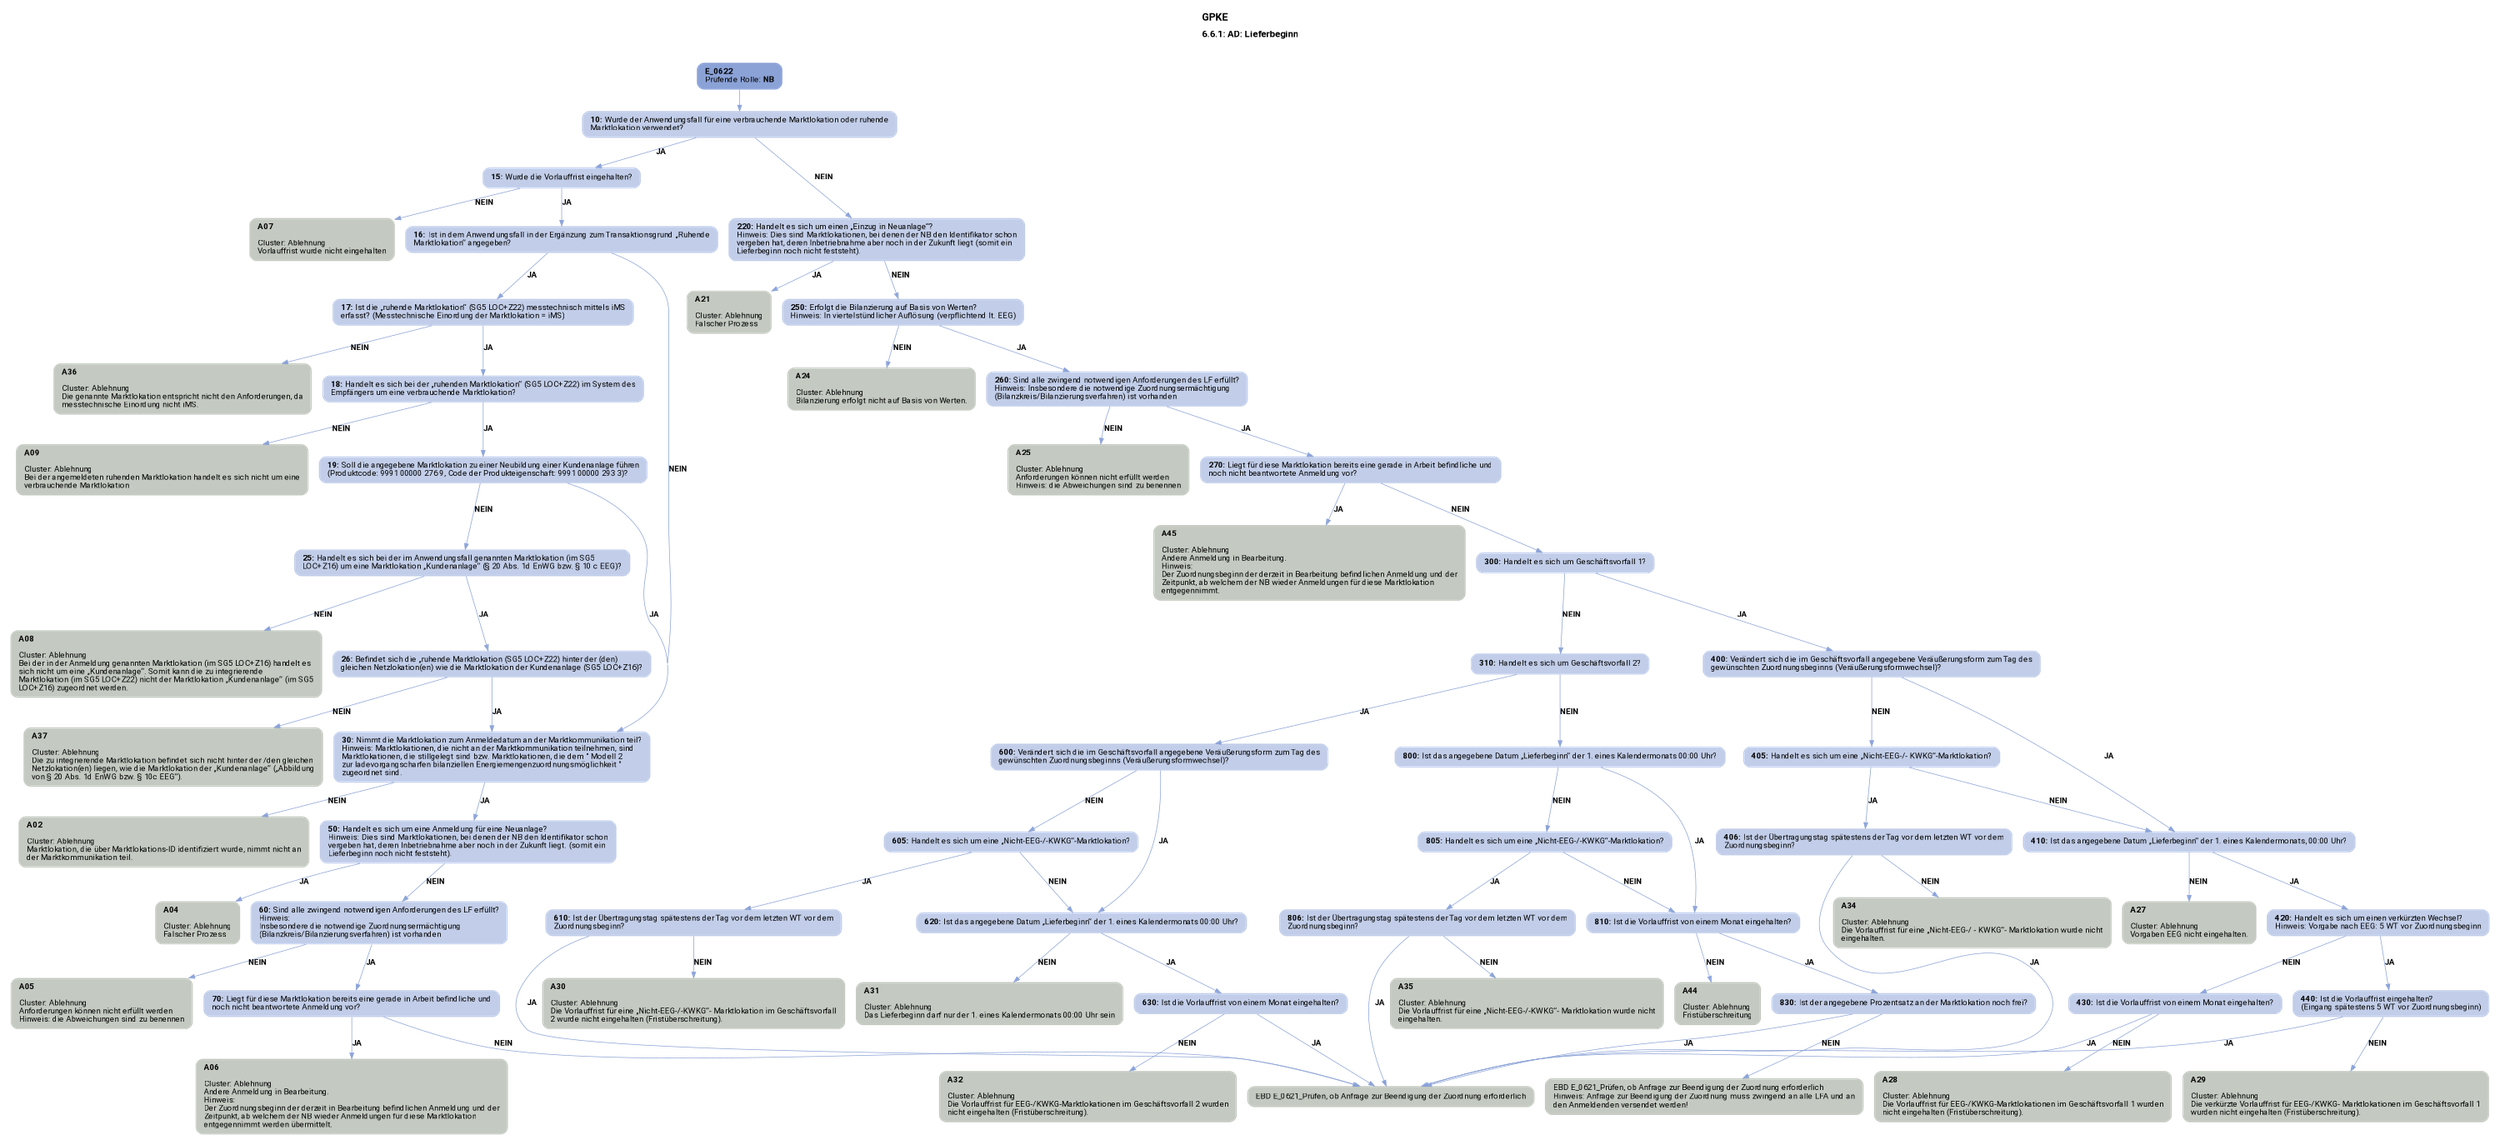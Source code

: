 digraph D {
    labelloc="t";
    label=<<B><FONT POINT-SIZE="18">GPKE</FONT></B><BR align="left"/><BR/><B><FONT POINT-SIZE="16">6.6.1: AD: Lieferbeginn</FONT></B><BR align="left"/><BR/><BR/><BR/>>;
    ratio="compress";
    concentrate=true;
    pack=true;
    rankdir=TB;
    packmode="array";
    size="20,20";
    fontsize=12;
    pad=0.25;
    "Start" [margin="0.2,0.12", shape=box, style="filled,rounded", penwidth=0.0, fillcolor="#8ba2d7", label=<<B>E_0622</B><BR align="left"/><FONT>Prüfende Rolle: <B>NB</B></FONT><BR align="center"/>>, fontname="Roboto, sans-serif"];
    "10" [margin="0.2,0.12", shape=box, style="filled,rounded", penwidth=0.0, fillcolor="#c2cee9", label=<<B>10: </B>Wurde der Anwendungsfall für eine verbrauchende Marktlokation oder ruhende<BR align="left"/>Marktlokation verwendet?<BR align="left"/>>, fontname="Roboto, sans-serif"];
    "15" [margin="0.2,0.12", shape=box, style="filled,rounded", penwidth=0.0, fillcolor="#c2cee9", label=<<B>15: </B>Wurde die Vorlauffrist eingehalten?<BR align="left"/>>, fontname="Roboto, sans-serif"];
    "A07" [margin="0.2,0.12", shape=box, style="filled,rounded", penwidth=0.0, fillcolor="#c4cac1", label=<<B>A07</B><BR align="left"/><BR align="left"/><FONT>Cluster: Ablehnung<BR align="left"/>Vorlauffrist wurde nicht eingehalten<BR align="left"/></FONT>>, fontname="Roboto, sans-serif"];
    "16" [margin="0.2,0.12", shape=box, style="filled,rounded", penwidth=0.0, fillcolor="#c2cee9", label=<<B>16: </B>Ist in dem Anwendungsfall in der Ergänzung zum Transaktionsgrund „Ruhende<BR align="left"/>Marktlokation“ angegeben?<BR align="left"/>>, fontname="Roboto, sans-serif"];
    "17" [margin="0.2,0.12", shape=box, style="filled,rounded", penwidth=0.0, fillcolor="#c2cee9", label=<<B>17: </B>Ist die „ruhende Marktlokation“ (SG5 LOC+Z22) messtechnisch mittels iMS<BR align="left"/>erfasst? (Messtechnische Einordung der Marktlokation = iMS)<BR align="left"/>>, fontname="Roboto, sans-serif"];
    "A36" [margin="0.2,0.12", shape=box, style="filled,rounded", penwidth=0.0, fillcolor="#c4cac1", label=<<B>A36</B><BR align="left"/><BR align="left"/><FONT>Cluster: Ablehnung<BR align="left"/>Die genannte Marktlokation entspricht nicht den Anforderungen, da<BR align="left"/>messtechnische Einordung nicht iMS.<BR align="left"/></FONT>>, fontname="Roboto, sans-serif"];
    "18" [margin="0.2,0.12", shape=box, style="filled,rounded", penwidth=0.0, fillcolor="#c2cee9", label=<<B>18: </B>Handelt es sich bei der „ruhenden Marktlokation“ (SG5 LOC+Z22) im System des<BR align="left"/>Empfängers um eine verbrauchende Marktlokation?<BR align="left"/>>, fontname="Roboto, sans-serif"];
    "A09" [margin="0.2,0.12", shape=box, style="filled,rounded", penwidth=0.0, fillcolor="#c4cac1", label=<<B>A09</B><BR align="left"/><BR align="left"/><FONT>Cluster: Ablehnung<BR align="left"/>Bei der angemeldeten ruhenden Marktlokation handelt es sich nicht um eine<BR align="left"/>verbrauchende Marktlokation<BR align="left"/></FONT>>, fontname="Roboto, sans-serif"];
    "19" [margin="0.2,0.12", shape=box, style="filled,rounded", penwidth=0.0, fillcolor="#c2cee9", label=<<B>19: </B>Soll die angegebene Marktlokation zu einer Neubildung einer Kundenanlage führen<BR align="left"/>(Produktcode: 9991 00000 276 9, Code der Produkteigenschaft: 9991 00000 293 3)?<BR align="left"/>>, fontname="Roboto, sans-serif"];
    "25" [margin="0.2,0.12", shape=box, style="filled,rounded", penwidth=0.0, fillcolor="#c2cee9", label=<<B>25: </B>Handelt es sich bei der im Anwendungsfall genannten Marktlokation (im SG5<BR align="left"/>LOC+Z16) um eine Marktlokation „Kundenanlage“ (§ 20 Abs. 1d EnWG bzw. § 10 c EEG)?<BR align="left"/>>, fontname="Roboto, sans-serif"];
    "A08" [margin="0.2,0.12", shape=box, style="filled,rounded", penwidth=0.0, fillcolor="#c4cac1", label=<<B>A08</B><BR align="left"/><BR align="left"/><FONT>Cluster: Ablehnung<BR align="left"/>Bei der in der Anmeldung genannten Marktlokation (im SG5 LOC+Z16) handelt es<BR align="left"/>sich nicht um eine „Kundenanlage“. Somit kann die zu integrierende<BR align="left"/>Marktlokation (im SG5 LOC+Z22) nicht der Marktlokation „Kundenanlage“ (im SG5<BR align="left"/>LOC+Z16) zugeordnet werden.<BR align="left"/></FONT>>, fontname="Roboto, sans-serif"];
    "26" [margin="0.2,0.12", shape=box, style="filled,rounded", penwidth=0.0, fillcolor="#c2cee9", label=<<B>26: </B>Befindet sich die „ruhende Marktlokation (SG5 LOC+Z22) hinter der (den)<BR align="left"/>gleichen Netzlokation(en) wie die Marktlokation der Kundenanlage (SG5 LOC+Z16)?<BR align="left"/>>, fontname="Roboto, sans-serif"];
    "A37" [margin="0.2,0.12", shape=box, style="filled,rounded", penwidth=0.0, fillcolor="#c4cac1", label=<<B>A37</B><BR align="left"/><BR align="left"/><FONT>Cluster: Ablehnung<BR align="left"/>Die zu integrierende Marktlokation befindet sich nicht hinter der /den gleichen<BR align="left"/>Netzlokation(en) liegen, wie die Marktlokation der „Kundenanlage“ („Abbildung<BR align="left"/>von § 20 Abs. 1d EnWG bzw. § 10c EEG“).<BR align="left"/></FONT>>, fontname="Roboto, sans-serif"];
    "30" [margin="0.2,0.12", shape=box, style="filled,rounded", penwidth=0.0, fillcolor="#c2cee9", label=<<B>30: </B>Nimmt die Marktlokation zum Anmeldedatum an der Marktkommunikation teil?<BR align="left"/>Hinweis: Marktlokationen, die nicht an der Marktkommunikation teilnehmen, sind<BR align="left"/>Marktlokationen, die stillgelegt sind bzw. Marktlokationen, die dem " Modell 2<BR align="left"/>zur ladevorgangscharfen bilanziellen Energiemengenzuordnungsmöglichkeit "<BR align="left"/>zugeordnet sind.<BR align="left"/>>, fontname="Roboto, sans-serif"];
    "A02" [margin="0.2,0.12", shape=box, style="filled,rounded", penwidth=0.0, fillcolor="#c4cac1", label=<<B>A02</B><BR align="left"/><BR align="left"/><FONT>Cluster: Ablehnung<BR align="left"/>Marktlokation, die über Marktlokations-ID identifiziert wurde, nimmt nicht an<BR align="left"/>der Marktkommunikation teil.<BR align="left"/></FONT>>, fontname="Roboto, sans-serif"];
    "50" [margin="0.2,0.12", shape=box, style="filled,rounded", penwidth=0.0, fillcolor="#c2cee9", label=<<B>50: </B>Handelt es sich um eine Anmeldung für eine Neuanlage?<BR align="left"/>Hinweis: Dies sind Marktlokationen, bei denen der NB den Identifikator schon<BR align="left"/>vergeben hat, deren Inbetriebnahme aber noch in der Zukunft liegt. (somit ein<BR align="left"/>Lieferbeginn noch nicht feststeht).<BR align="left"/>>, fontname="Roboto, sans-serif"];
    "A04" [margin="0.2,0.12", shape=box, style="filled,rounded", penwidth=0.0, fillcolor="#c4cac1", label=<<B>A04</B><BR align="left"/><BR align="left"/><FONT>Cluster: Ablehnung<BR align="left"/>Falscher Prozess<BR align="left"/></FONT>>, fontname="Roboto, sans-serif"];
    "60" [margin="0.2,0.12", shape=box, style="filled,rounded", penwidth=0.0, fillcolor="#c2cee9", label=<<B>60: </B>Sind alle zwingend notwendigen Anforderungen des LF erfüllt?<BR align="left"/>Hinweis:<BR align="left"/>Insbesondere die notwendige Zuordnungsermächtigung<BR align="left"/>(Bilanzkreis/Bilanzierungsverfahren) ist vorhanden<BR align="left"/>>, fontname="Roboto, sans-serif"];
    "A05" [margin="0.2,0.12", shape=box, style="filled,rounded", penwidth=0.0, fillcolor="#c4cac1", label=<<B>A05</B><BR align="left"/><BR align="left"/><FONT>Cluster: Ablehnung<BR align="left"/>Anforderungen können nicht erfüllt werden<BR align="left"/>Hinweis: die Abweichungen sind zu benennen<BR align="left"/></FONT>>, fontname="Roboto, sans-serif"];
    "70" [margin="0.2,0.12", shape=box, style="filled,rounded", penwidth=0.0, fillcolor="#c2cee9", label=<<B>70: </B>Liegt für diese Marktlokation bereits eine gerade in Arbeit befindliche und<BR align="left"/>noch nicht beantwortete Anmeldung vor?<BR align="left"/>>, fontname="Roboto, sans-serif"];
    "A06" [margin="0.2,0.12", shape=box, style="filled,rounded", penwidth=0.0, fillcolor="#c4cac1", label=<<B>A06</B><BR align="left"/><BR align="left"/><FONT>Cluster: Ablehnung<BR align="left"/>Andere Anmeldung in Bearbeitung.<BR align="left"/>Hinweis:<BR align="left"/>Der Zuordnungsbeginn der derzeit in Bearbeitung befindlichen Anmeldung und der<BR align="left"/>Zeitpunkt, ab welchem der NB wieder Anmeldungen für diese Marktlokation<BR align="left"/>entgegennimmt werden übermittelt.<BR align="left"/></FONT>>, fontname="Roboto, sans-serif"];
    "EBD E_0621_Prüfen, ob Anfrage zur Beendigung der Zuordnung erforderlich" [margin="0.2,0.12", shape=box, style="filled,rounded", penwidth=0.0, fillcolor="#c4cac1", label=<<FONT>EBD E_0621_Prüfen, ob Anfrage zur Beendigung der Zuordnung erforderlich<BR align="left"/></FONT>>, fontname="Roboto, sans-serif"];
    "220" [margin="0.2,0.12", shape=box, style="filled,rounded", penwidth=0.0, fillcolor="#c2cee9", label=<<B>220: </B>Handelt es sich um einen „Einzug in Neuanlage“?<BR align="left"/>Hinweis: Dies sind Marktlokationen, bei denen der NB den Identifikator schon<BR align="left"/>vergeben hat, deren Inbetriebnahme aber noch in der Zukunft liegt (somit ein<BR align="left"/>Lieferbeginn noch nicht feststeht).<BR align="left"/>>, fontname="Roboto, sans-serif"];
    "A21" [margin="0.2,0.12", shape=box, style="filled,rounded", penwidth=0.0, fillcolor="#c4cac1", label=<<B>A21</B><BR align="left"/><BR align="left"/><FONT>Cluster: Ablehnung<BR align="left"/>Falscher Prozess<BR align="left"/></FONT>>, fontname="Roboto, sans-serif"];
    "250" [margin="0.2,0.12", shape=box, style="filled,rounded", penwidth=0.0, fillcolor="#c2cee9", label=<<B>250: </B>Erfolgt die Bilanzierung auf Basis von Werten?<BR align="left"/>Hinweis: In viertelstündlicher Auflösung (verpflichtend lt. EEG)<BR align="left"/>>, fontname="Roboto, sans-serif"];
    "A24" [margin="0.2,0.12", shape=box, style="filled,rounded", penwidth=0.0, fillcolor="#c4cac1", label=<<B>A24</B><BR align="left"/><BR align="left"/><FONT>Cluster: Ablehnung<BR align="left"/>Bilanzierung erfolgt nicht auf Basis von Werten.<BR align="left"/></FONT>>, fontname="Roboto, sans-serif"];
    "260" [margin="0.2,0.12", shape=box, style="filled,rounded", penwidth=0.0, fillcolor="#c2cee9", label=<<B>260: </B>Sind alle zwingend notwendigen Anforderungen des LF erfüllt?<BR align="left"/>Hinweis: Insbesondere die notwendige Zuordnungsermächtigung<BR align="left"/>(Bilanzkreis/Bilanzierungsverfahren) ist vorhanden<BR align="left"/>>, fontname="Roboto, sans-serif"];
    "A25" [margin="0.2,0.12", shape=box, style="filled,rounded", penwidth=0.0, fillcolor="#c4cac1", label=<<B>A25</B><BR align="left"/><BR align="left"/><FONT>Cluster: Ablehnung<BR align="left"/>Anforderungen können nicht erfüllt werden<BR align="left"/>Hinweis: die Abweichungen sind zu benennen<BR align="left"/></FONT>>, fontname="Roboto, sans-serif"];
    "270" [margin="0.2,0.12", shape=box, style="filled,rounded", penwidth=0.0, fillcolor="#c2cee9", label=<<B>270: </B>Liegt für diese Marktlokation bereits eine gerade in Arbeit befindliche und<BR align="left"/>noch nicht beantwortete Anmeldung vor?<BR align="left"/>>, fontname="Roboto, sans-serif"];
    "A45" [margin="0.2,0.12", shape=box, style="filled,rounded", penwidth=0.0, fillcolor="#c4cac1", label=<<B>A45</B><BR align="left"/><BR align="left"/><FONT>Cluster: Ablehnung<BR align="left"/>Andere Anmeldung in Bearbeitung.<BR align="left"/>Hinweis:<BR align="left"/>Der Zuordnungsbeginn der derzeit in Bearbeitung befindlichen Anmeldung und der<BR align="left"/>Zeitpunkt, ab welchem der NB wieder Anmeldungen für diese Marktlokation<BR align="left"/>entgegennimmt.<BR align="left"/></FONT>>, fontname="Roboto, sans-serif"];
    "300" [margin="0.2,0.12", shape=box, style="filled,rounded", penwidth=0.0, fillcolor="#c2cee9", label=<<B>300: </B>Handelt es sich um Geschäftsvorfall 1?<BR align="left"/>>, fontname="Roboto, sans-serif"];
    "310" [margin="0.2,0.12", shape=box, style="filled,rounded", penwidth=0.0, fillcolor="#c2cee9", label=<<B>310: </B>Handelt es sich um Geschäftsvorfall 2?<BR align="left"/>>, fontname="Roboto, sans-serif"];
    "400" [margin="0.2,0.12", shape=box, style="filled,rounded", penwidth=0.0, fillcolor="#c2cee9", label=<<B>400: </B>Verändert sich die im Geschäftsvorfall angegebene Veräußerungsform zum Tag des<BR align="left"/>gewünschten Zuordnungsbeginns (Veräußerungsformwechsel)?<BR align="left"/>>, fontname="Roboto, sans-serif"];
    "405" [margin="0.2,0.12", shape=box, style="filled,rounded", penwidth=0.0, fillcolor="#c2cee9", label=<<B>405: </B>Handelt es sich um eine „Nicht-EEG-/- KWKG“-Marktlokation?<BR align="left"/>>, fontname="Roboto, sans-serif"];
    "406" [margin="0.2,0.12", shape=box, style="filled,rounded", penwidth=0.0, fillcolor="#c2cee9", label=<<B>406: </B>Ist der Übertragungstag spätestens der Tag vor dem letzten WT vor dem<BR align="left"/>Zuordnungsbeginn?<BR align="left"/>>, fontname="Roboto, sans-serif"];
    "A34" [margin="0.2,0.12", shape=box, style="filled,rounded", penwidth=0.0, fillcolor="#c4cac1", label=<<B>A34</B><BR align="left"/><BR align="left"/><FONT>Cluster: Ablehnung<BR align="left"/>Die Vorlauffrist für eine „Nicht-EEG-/ - KWKG“- Marktlokation wurde nicht<BR align="left"/>eingehalten.<BR align="left"/></FONT>>, fontname="Roboto, sans-serif"];
    "410" [margin="0.2,0.12", shape=box, style="filled,rounded", penwidth=0.0, fillcolor="#c2cee9", label=<<B>410: </B>Ist das angegebene Datum „Lieferbeginn“ der 1. eines Kalendermonats, 00:00 Uhr?<BR align="left"/>>, fontname="Roboto, sans-serif"];
    "A27" [margin="0.2,0.12", shape=box, style="filled,rounded", penwidth=0.0, fillcolor="#c4cac1", label=<<B>A27</B><BR align="left"/><BR align="left"/><FONT>Cluster: Ablehnung<BR align="left"/>Vorgaben EEG nicht eingehalten.<BR align="left"/></FONT>>, fontname="Roboto, sans-serif"];
    "420" [margin="0.2,0.12", shape=box, style="filled,rounded", penwidth=0.0, fillcolor="#c2cee9", label=<<B>420: </B>Handelt es sich um einen verkürzten Wechsel?<BR align="left"/>Hinweis: Vorgabe nach EEG: 5 WT vor Zuordnungsbeginn<BR align="left"/>>, fontname="Roboto, sans-serif"];
    "430" [margin="0.2,0.12", shape=box, style="filled,rounded", penwidth=0.0, fillcolor="#c2cee9", label=<<B>430: </B>Ist die Vorlauffrist von einem Monat eingehalten?<BR align="left"/>>, fontname="Roboto, sans-serif"];
    "A28" [margin="0.2,0.12", shape=box, style="filled,rounded", penwidth=0.0, fillcolor="#c4cac1", label=<<B>A28</B><BR align="left"/><BR align="left"/><FONT>Cluster: Ablehnung<BR align="left"/>Die Vorlauffrist für EEG-/KWKG-Marktlokationen im Geschäftsvorfall 1 wurden<BR align="left"/>nicht eingehalten (Fristüberschreitung).<BR align="left"/></FONT>>, fontname="Roboto, sans-serif"];
    "440" [margin="0.2,0.12", shape=box, style="filled,rounded", penwidth=0.0, fillcolor="#c2cee9", label=<<B>440: </B>Ist die Vorlauffrist eingehalten?<BR align="left"/>(Eingang spätestens 5 WT vor Zuordnungsbeginn)<BR align="left"/>>, fontname="Roboto, sans-serif"];
    "A29" [margin="0.2,0.12", shape=box, style="filled,rounded", penwidth=0.0, fillcolor="#c4cac1", label=<<B>A29</B><BR align="left"/><BR align="left"/><FONT>Cluster: Ablehnung<BR align="left"/>Die verkürzte Vorlauffrist für EEG-/KWKG- Marktlokationen im Geschäftsvorfall 1<BR align="left"/>wurden nicht eingehalten (Fristüberschreitung).<BR align="left"/></FONT>>, fontname="Roboto, sans-serif"];
    "600" [margin="0.2,0.12", shape=box, style="filled,rounded", penwidth=0.0, fillcolor="#c2cee9", label=<<B>600: </B>Verändert sich die im Geschäftsvorfall angegebene Veräußerungsform zum Tag des<BR align="left"/>gewünschten Zuordnungsbeginns (Veräußerungsformwechsel)?<BR align="left"/>>, fontname="Roboto, sans-serif"];
    "605" [margin="0.2,0.12", shape=box, style="filled,rounded", penwidth=0.0, fillcolor="#c2cee9", label=<<B>605: </B>Handelt es sich um eine „Nicht-EEG-/-KWKG“-Marktlokation?<BR align="left"/>>, fontname="Roboto, sans-serif"];
    "610" [margin="0.2,0.12", shape=box, style="filled,rounded", penwidth=0.0, fillcolor="#c2cee9", label=<<B>610: </B>Ist der Übertragungstag spätestens der Tag vor dem letzten WT vor dem<BR align="left"/>Zuordnungsbeginn?<BR align="left"/>>, fontname="Roboto, sans-serif"];
    "A30" [margin="0.2,0.12", shape=box, style="filled,rounded", penwidth=0.0, fillcolor="#c4cac1", label=<<B>A30</B><BR align="left"/><BR align="left"/><FONT>Cluster: Ablehnung<BR align="left"/>Die Vorlauffrist für eine „Nicht-EEG-/-KWKG“- Marktlokation im Geschäftsvorfall<BR align="left"/>2 wurde nicht eingehalten (Fristüberschreitung).<BR align="left"/></FONT>>, fontname="Roboto, sans-serif"];
    "620" [margin="0.2,0.12", shape=box, style="filled,rounded", penwidth=0.0, fillcolor="#c2cee9", label=<<B>620: </B>Ist das angegebene Datum „Lieferbeginn“ der 1. eines Kalendermonats 00:00 Uhr?<BR align="left"/>>, fontname="Roboto, sans-serif"];
    "A31" [margin="0.2,0.12", shape=box, style="filled,rounded", penwidth=0.0, fillcolor="#c4cac1", label=<<B>A31</B><BR align="left"/><BR align="left"/><FONT>Cluster: Ablehnung<BR align="left"/>Das Lieferbeginn darf nur der 1. eines Kalendermonats 00:00 Uhr sein<BR align="left"/></FONT>>, fontname="Roboto, sans-serif"];
    "630" [margin="0.2,0.12", shape=box, style="filled,rounded", penwidth=0.0, fillcolor="#c2cee9", label=<<B>630: </B>Ist die Vorlauffrist von einem Monat eingehalten?<BR align="left"/>>, fontname="Roboto, sans-serif"];
    "A32" [margin="0.2,0.12", shape=box, style="filled,rounded", penwidth=0.0, fillcolor="#c4cac1", label=<<B>A32</B><BR align="left"/><BR align="left"/><FONT>Cluster: Ablehnung<BR align="left"/>Die Vorlauffrist für EEG-/KWKG-Marktlokationen im Geschäftsvorfall 2 wurden<BR align="left"/>nicht eingehalten (Fristüberschreitung).<BR align="left"/></FONT>>, fontname="Roboto, sans-serif"];
    "800" [margin="0.2,0.12", shape=box, style="filled,rounded", penwidth=0.0, fillcolor="#c2cee9", label=<<B>800: </B>Ist das angegebene Datum „Lieferbeginn“ der 1. eines Kalendermonats 00:00 Uhr?<BR align="left"/>>, fontname="Roboto, sans-serif"];
    "805" [margin="0.2,0.12", shape=box, style="filled,rounded", penwidth=0.0, fillcolor="#c2cee9", label=<<B>805: </B>Handelt es sich um eine „Nicht-EEG-/-KWKG“-Marktlokation?<BR align="left"/>>, fontname="Roboto, sans-serif"];
    "806" [margin="0.2,0.12", shape=box, style="filled,rounded", penwidth=0.0, fillcolor="#c2cee9", label=<<B>806: </B>Ist der Übertragungstag spätestens der Tag vor dem letzten WT vor dem<BR align="left"/>Zuordnungsbeginn?<BR align="left"/>>, fontname="Roboto, sans-serif"];
    "A35" [margin="0.2,0.12", shape=box, style="filled,rounded", penwidth=0.0, fillcolor="#c4cac1", label=<<B>A35</B><BR align="left"/><BR align="left"/><FONT>Cluster: Ablehnung<BR align="left"/>Die Vorlauffrist für eine „Nicht-EEG-/-KWKG“- Marktlokation wurde nicht<BR align="left"/>eingehalten.<BR align="left"/></FONT>>, fontname="Roboto, sans-serif"];
    "810" [margin="0.2,0.12", shape=box, style="filled,rounded", penwidth=0.0, fillcolor="#c2cee9", label=<<B>810: </B>Ist die Vorlauffrist von einem Monat eingehalten?<BR align="left"/>>, fontname="Roboto, sans-serif"];
    "A44" [margin="0.2,0.12", shape=box, style="filled,rounded", penwidth=0.0, fillcolor="#c4cac1", label=<<B>A44</B><BR align="left"/><BR align="left"/><FONT>Cluster: Ablehnung<BR align="left"/>Fristüberschreitung<BR align="left"/></FONT>>, fontname="Roboto, sans-serif"];
    "830" [margin="0.2,0.12", shape=box, style="filled,rounded", penwidth=0.0, fillcolor="#c2cee9", label=<<B>830: </B>Ist der angegebene Prozentsatz an der Marktlokation noch frei?<BR align="left"/>>, fontname="Roboto, sans-serif"];
    "EBD E_0621_Prüfen, ob Anfrage zur Beendigung der Zuordnung erforderlich
Hinweis: Anfrage zur Beendigung der Zuordnung muss zwingend an alle LFA und an den Anmeldenden versendet werden!" [margin="0.2,0.12", shape=box, style="filled,rounded", penwidth=0.0, fillcolor="#c4cac1", label=<<FONT>EBD E_0621_Prüfen, ob Anfrage zur Beendigung der Zuordnung erforderlich<BR align="left"/>Hinweis: Anfrage zur Beendigung der Zuordnung muss zwingend an alle LFA und an<BR align="left"/>den Anmeldenden versendet werden!<BR align="left"/></FONT>>, fontname="Roboto, sans-serif"];

    "Start" -> "10" [color="#88a0d6"];
    "10" -> "15" [label=<<B>JA</B>>, color="#88a0d6", fontname="Roboto, sans-serif"];
    "10" -> "220" [label=<<B>NEIN</B>>, color="#88a0d6", fontname="Roboto, sans-serif"];
    "15" -> "A07" [label=<<B>NEIN</B>>, color="#88a0d6", fontname="Roboto, sans-serif"];
    "15" -> "16" [label=<<B>JA</B>>, color="#88a0d6", fontname="Roboto, sans-serif"];
    "16" -> "30" [label=<<B>NEIN</B>>, color="#88a0d6", fontname="Roboto, sans-serif"];
    "16" -> "17" [label=<<B>JA</B>>, color="#88a0d6", fontname="Roboto, sans-serif"];
    "17" -> "A36" [label=<<B>NEIN</B>>, color="#88a0d6", fontname="Roboto, sans-serif"];
    "17" -> "18" [label=<<B>JA</B>>, color="#88a0d6", fontname="Roboto, sans-serif"];
    "18" -> "A09" [label=<<B>NEIN</B>>, color="#88a0d6", fontname="Roboto, sans-serif"];
    "18" -> "19" [label=<<B>JA</B>>, color="#88a0d6", fontname="Roboto, sans-serif"];
    "19" -> "30" [label=<<B>JA</B>>, color="#88a0d6", fontname="Roboto, sans-serif"];
    "19" -> "25" [label=<<B>NEIN</B>>, color="#88a0d6", fontname="Roboto, sans-serif"];
    "25" -> "A08" [label=<<B>NEIN</B>>, color="#88a0d6", fontname="Roboto, sans-serif"];
    "25" -> "26" [label=<<B>JA</B>>, color="#88a0d6", fontname="Roboto, sans-serif"];
    "26" -> "A37" [label=<<B>NEIN</B>>, color="#88a0d6", fontname="Roboto, sans-serif"];
    "26" -> "30" [label=<<B>JA</B>>, color="#88a0d6", fontname="Roboto, sans-serif"];
    "30" -> "A02" [label=<<B>NEIN</B>>, color="#88a0d6", fontname="Roboto, sans-serif"];
    "30" -> "50" [label=<<B>JA</B>>, color="#88a0d6", fontname="Roboto, sans-serif"];
    "50" -> "A04" [label=<<B>JA</B>>, color="#88a0d6", fontname="Roboto, sans-serif"];
    "50" -> "60" [label=<<B>NEIN</B>>, color="#88a0d6", fontname="Roboto, sans-serif"];
    "60" -> "A05" [label=<<B>NEIN</B>>, color="#88a0d6", fontname="Roboto, sans-serif"];
    "60" -> "70" [label=<<B>JA</B>>, color="#88a0d6", fontname="Roboto, sans-serif"];
    "70" -> "A06" [label=<<B>JA</B>>, color="#88a0d6", fontname="Roboto, sans-serif"];
    "70" -> "EBD E_0621_Prüfen, ob Anfrage zur Beendigung der Zuordnung erforderlich" [label=<<B>NEIN</B>>, color="#88a0d6", fontname="Roboto, sans-serif"];
    "220" -> "A21" [label=<<B>JA</B>>, color="#88a0d6", fontname="Roboto, sans-serif"];
    "220" -> "250" [label=<<B>NEIN</B>>, color="#88a0d6", fontname="Roboto, sans-serif"];
    "250" -> "A24" [label=<<B>NEIN</B>>, color="#88a0d6", fontname="Roboto, sans-serif"];
    "250" -> "260" [label=<<B>JA</B>>, color="#88a0d6", fontname="Roboto, sans-serif"];
    "260" -> "A25" [label=<<B>NEIN</B>>, color="#88a0d6", fontname="Roboto, sans-serif"];
    "260" -> "270" [label=<<B>JA</B>>, color="#88a0d6", fontname="Roboto, sans-serif"];
    "270" -> "A45" [label=<<B>JA</B>>, color="#88a0d6", fontname="Roboto, sans-serif"];
    "270" -> "300" [label=<<B>NEIN</B>>, color="#88a0d6", fontname="Roboto, sans-serif"];
    "300" -> "400" [label=<<B>JA</B>>, color="#88a0d6", fontname="Roboto, sans-serif"];
    "300" -> "310" [label=<<B>NEIN</B>>, color="#88a0d6", fontname="Roboto, sans-serif"];
    "310" -> "600" [label=<<B>JA</B>>, color="#88a0d6", fontname="Roboto, sans-serif"];
    "310" -> "800" [label=<<B>NEIN</B>>, color="#88a0d6", fontname="Roboto, sans-serif"];
    "400" -> "410" [label=<<B>JA</B>>, color="#88a0d6", fontname="Roboto, sans-serif"];
    "400" -> "405" [label=<<B>NEIN</B>>, color="#88a0d6", fontname="Roboto, sans-serif"];
    "405" -> "406" [label=<<B>JA</B>>, color="#88a0d6", fontname="Roboto, sans-serif"];
    "405" -> "410" [label=<<B>NEIN</B>>, color="#88a0d6", fontname="Roboto, sans-serif"];
    "406" -> "EBD E_0621_Prüfen, ob Anfrage zur Beendigung der Zuordnung erforderlich" [label=<<B>JA</B>>, color="#88a0d6", fontname="Roboto, sans-serif"];
    "406" -> "A34" [label=<<B>NEIN</B>>, color="#88a0d6", fontname="Roboto, sans-serif"];
    "410" -> "420" [label=<<B>JA</B>>, color="#88a0d6", fontname="Roboto, sans-serif"];
    "410" -> "A27" [label=<<B>NEIN</B>>, color="#88a0d6", fontname="Roboto, sans-serif"];
    "420" -> "440" [label=<<B>JA</B>>, color="#88a0d6", fontname="Roboto, sans-serif"];
    "420" -> "430" [label=<<B>NEIN</B>>, color="#88a0d6", fontname="Roboto, sans-serif"];
    "430" -> "EBD E_0621_Prüfen, ob Anfrage zur Beendigung der Zuordnung erforderlich" [label=<<B>JA</B>>, color="#88a0d6", fontname="Roboto, sans-serif"];
    "430" -> "A28" [label=<<B>NEIN</B>>, color="#88a0d6", fontname="Roboto, sans-serif"];
    "440" -> "EBD E_0621_Prüfen, ob Anfrage zur Beendigung der Zuordnung erforderlich" [label=<<B>JA</B>>, color="#88a0d6", fontname="Roboto, sans-serif"];
    "440" -> "A29" [label=<<B>NEIN</B>>, color="#88a0d6", fontname="Roboto, sans-serif"];
    "600" -> "620" [label=<<B>JA</B>>, color="#88a0d6", fontname="Roboto, sans-serif"];
    "600" -> "605" [label=<<B>NEIN</B>>, color="#88a0d6", fontname="Roboto, sans-serif"];
    "605" -> "610" [label=<<B>JA</B>>, color="#88a0d6", fontname="Roboto, sans-serif"];
    "605" -> "620" [label=<<B>NEIN</B>>, color="#88a0d6", fontname="Roboto, sans-serif"];
    "610" -> "EBD E_0621_Prüfen, ob Anfrage zur Beendigung der Zuordnung erforderlich" [label=<<B>JA</B>>, color="#88a0d6", fontname="Roboto, sans-serif"];
    "610" -> "A30" [label=<<B>NEIN</B>>, color="#88a0d6", fontname="Roboto, sans-serif"];
    "620" -> "A31" [label=<<B>NEIN</B>>, color="#88a0d6", fontname="Roboto, sans-serif"];
    "620" -> "630" [label=<<B>JA</B>>, color="#88a0d6", fontname="Roboto, sans-serif"];
    "630" -> "EBD E_0621_Prüfen, ob Anfrage zur Beendigung der Zuordnung erforderlich" [label=<<B>JA</B>>, color="#88a0d6", fontname="Roboto, sans-serif"];
    "630" -> "A32" [label=<<B>NEIN</B>>, color="#88a0d6", fontname="Roboto, sans-serif"];
    "800" -> "805" [label=<<B>NEIN</B>>, color="#88a0d6", fontname="Roboto, sans-serif"];
    "800" -> "810" [label=<<B>JA</B>>, color="#88a0d6", fontname="Roboto, sans-serif"];
    "805" -> "806" [label=<<B>JA</B>>, color="#88a0d6", fontname="Roboto, sans-serif"];
    "805" -> "810" [label=<<B>NEIN</B>>, color="#88a0d6", fontname="Roboto, sans-serif"];
    "806" -> "EBD E_0621_Prüfen, ob Anfrage zur Beendigung der Zuordnung erforderlich" [label=<<B>JA</B>>, color="#88a0d6", fontname="Roboto, sans-serif"];
    "806" -> "A35" [label=<<B>NEIN</B>>, color="#88a0d6", fontname="Roboto, sans-serif"];
    "810" -> "A44" [label=<<B>NEIN</B>>, color="#88a0d6", fontname="Roboto, sans-serif"];
    "810" -> "830" [label=<<B>JA</B>>, color="#88a0d6", fontname="Roboto, sans-serif"];
    "830" -> "EBD E_0621_Prüfen, ob Anfrage zur Beendigung der Zuordnung erforderlich
Hinweis: Anfrage zur Beendigung der Zuordnung muss zwingend an alle LFA und an den Anmeldenden versendet werden!" [label=<<B>NEIN</B>>, color="#88a0d6", fontname="Roboto, sans-serif"];
    "830" -> "EBD E_0621_Prüfen, ob Anfrage zur Beendigung der Zuordnung erforderlich" [label=<<B>JA</B>>, color="#88a0d6", fontname="Roboto, sans-serif"];

    bgcolor="transparent";
fontname="Roboto, sans-serif";
}
